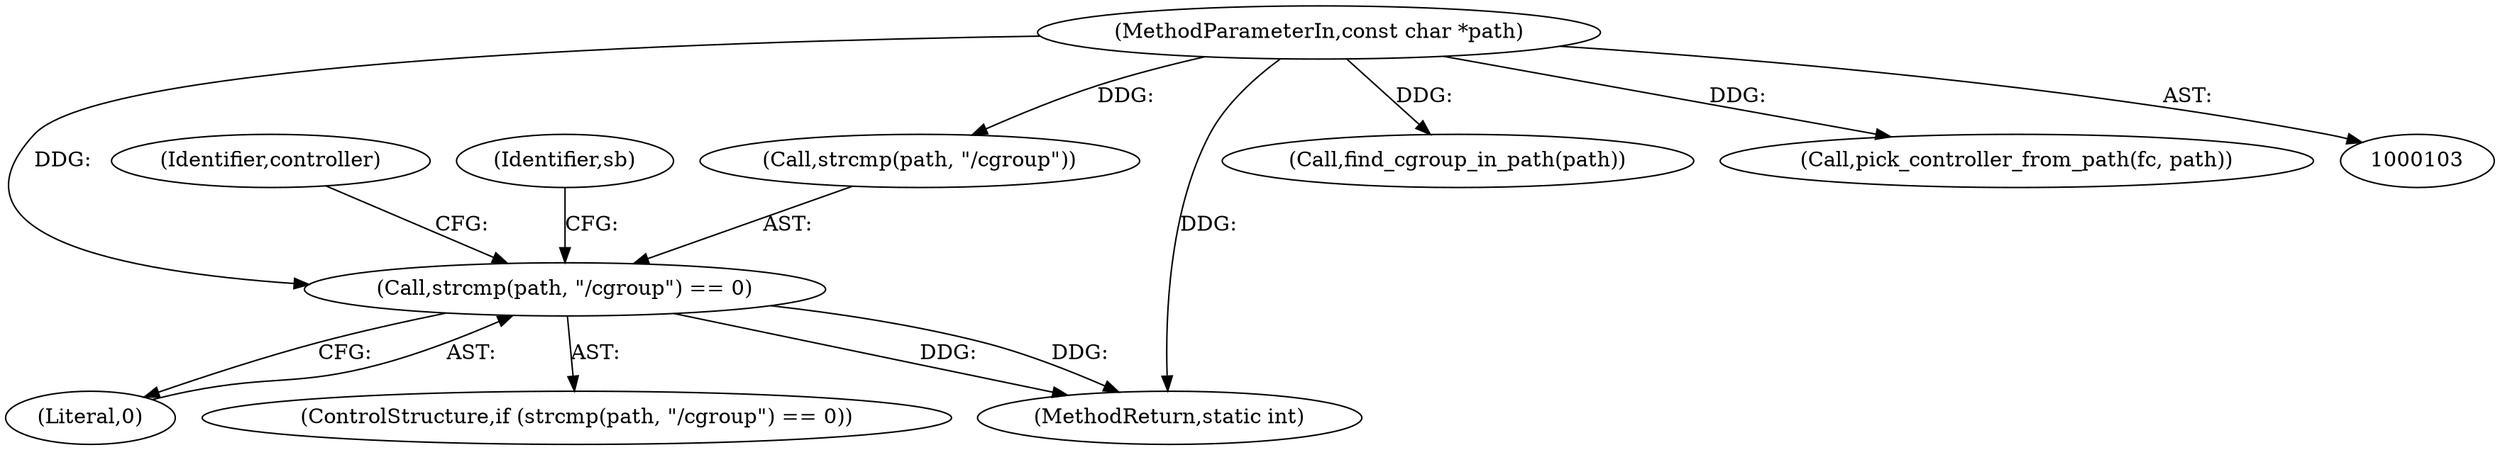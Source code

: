 digraph "0_lxcfs_a8b6c3e0537e90fba3c55910fd1b7229d54a60a7_0@API" {
"1000185" [label="(Call,strcmp(path, \"/cgroup\") == 0)"];
"1000104" [label="(MethodParameterIn,const char *path)"];
"1000185" [label="(Call,strcmp(path, \"/cgroup\") == 0)"];
"1000206" [label="(Identifier,controller)"];
"1000193" [label="(Identifier,sb)"];
"1000189" [label="(Literal,0)"];
"1000184" [label="(ControlStructure,if (strcmp(path, \"/cgroup\") == 0))"];
"1000457" [label="(MethodReturn,static int)"];
"1000218" [label="(Call,find_cgroup_in_path(path))"];
"1000186" [label="(Call,strcmp(path, \"/cgroup\"))"];
"1000207" [label="(Call,pick_controller_from_path(fc, path))"];
"1000104" [label="(MethodParameterIn,const char *path)"];
"1000185" -> "1000184"  [label="AST: "];
"1000185" -> "1000189"  [label="CFG: "];
"1000186" -> "1000185"  [label="AST: "];
"1000189" -> "1000185"  [label="AST: "];
"1000193" -> "1000185"  [label="CFG: "];
"1000206" -> "1000185"  [label="CFG: "];
"1000185" -> "1000457"  [label="DDG: "];
"1000185" -> "1000457"  [label="DDG: "];
"1000104" -> "1000185"  [label="DDG: "];
"1000104" -> "1000103"  [label="AST: "];
"1000104" -> "1000457"  [label="DDG: "];
"1000104" -> "1000186"  [label="DDG: "];
"1000104" -> "1000207"  [label="DDG: "];
"1000104" -> "1000218"  [label="DDG: "];
}
